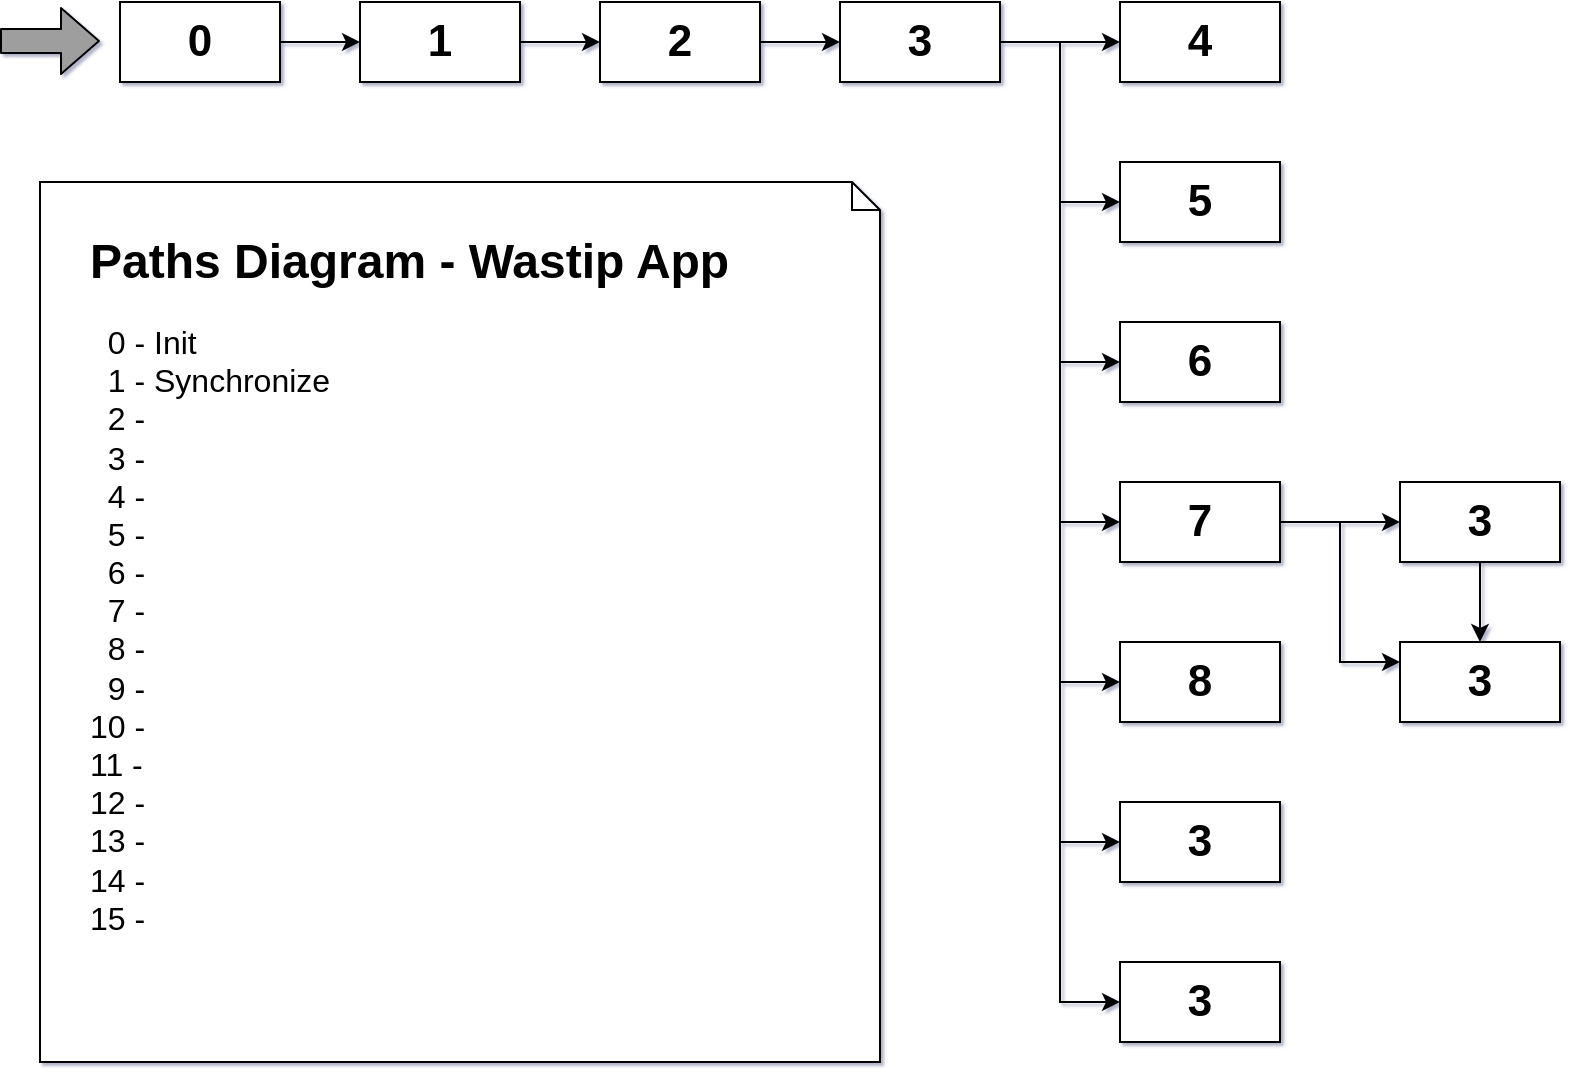 <mxfile version="13.6.6" type="github">
  <diagram name="Page-1" id="b5b7bab2-c9e2-2cf4-8b2a-24fd1a2a6d21">
    <mxGraphModel dx="1422" dy="801" grid="1" gridSize="10" guides="1" tooltips="1" connect="1" arrows="1" fold="1" page="1" pageScale="1" pageWidth="1169" pageHeight="827" background="#ffffff" math="0" shadow="1">
      <root>
        <mxCell id="0" />
        <mxCell id="1" parent="0" />
        <mxCell id="TnWyMCdALCPwSi7lhf3z-5" style="edgeStyle=orthogonalEdgeStyle;rounded=0;orthogonalLoop=1;jettySize=auto;html=1;exitX=1;exitY=0.5;exitDx=0;exitDy=0;entryX=0;entryY=0.5;entryDx=0;entryDy=0;" edge="1" parent="1" source="TnWyMCdALCPwSi7lhf3z-1" target="TnWyMCdALCPwSi7lhf3z-3">
          <mxGeometry relative="1" as="geometry" />
        </mxCell>
        <mxCell id="TnWyMCdALCPwSi7lhf3z-1" value="&lt;div&gt;&lt;b&gt;&lt;font style=&quot;font-size: 22px&quot;&gt;0&lt;/font&gt;&lt;/b&gt;&lt;br&gt;&lt;/div&gt;" style="rounded=0;whiteSpace=wrap;html=1;" vertex="1" parent="1">
          <mxGeometry x="80" y="60" width="80" height="40" as="geometry" />
        </mxCell>
        <mxCell id="TnWyMCdALCPwSi7lhf3z-6" value="" style="edgeStyle=orthogonalEdgeStyle;rounded=0;orthogonalLoop=1;jettySize=auto;html=1;" edge="1" parent="1" source="TnWyMCdALCPwSi7lhf3z-3" target="TnWyMCdALCPwSi7lhf3z-4">
          <mxGeometry relative="1" as="geometry" />
        </mxCell>
        <mxCell id="TnWyMCdALCPwSi7lhf3z-3" value="&lt;div&gt;&lt;b&gt;&lt;font style=&quot;font-size: 22px&quot;&gt;1&lt;/font&gt;&lt;/b&gt;&lt;br&gt;&lt;/div&gt;" style="rounded=0;whiteSpace=wrap;html=1;" vertex="1" parent="1">
          <mxGeometry x="200" y="60" width="80" height="40" as="geometry" />
        </mxCell>
        <mxCell id="TnWyMCdALCPwSi7lhf3z-8" value="" style="edgeStyle=orthogonalEdgeStyle;rounded=0;orthogonalLoop=1;jettySize=auto;html=1;" edge="1" parent="1" source="TnWyMCdALCPwSi7lhf3z-4" target="TnWyMCdALCPwSi7lhf3z-7">
          <mxGeometry relative="1" as="geometry" />
        </mxCell>
        <mxCell id="TnWyMCdALCPwSi7lhf3z-4" value="&lt;div&gt;&lt;b&gt;&lt;font style=&quot;font-size: 22px&quot;&gt;2&lt;/font&gt;&lt;/b&gt;&lt;/div&gt;" style="rounded=0;whiteSpace=wrap;html=1;" vertex="1" parent="1">
          <mxGeometry x="320" y="60" width="80" height="40" as="geometry" />
        </mxCell>
        <mxCell id="TnWyMCdALCPwSi7lhf3z-19" value="" style="edgeStyle=orthogonalEdgeStyle;rounded=0;orthogonalLoop=1;jettySize=auto;html=1;labelBackgroundColor=#9E9E9E;fillColor=#9E9E9E;" edge="1" parent="1" source="TnWyMCdALCPwSi7lhf3z-7" target="TnWyMCdALCPwSi7lhf3z-9">
          <mxGeometry relative="1" as="geometry">
            <Array as="points">
              <mxPoint x="550" y="80" />
              <mxPoint x="550" y="80" />
            </Array>
          </mxGeometry>
        </mxCell>
        <mxCell id="TnWyMCdALCPwSi7lhf3z-20" style="edgeStyle=orthogonalEdgeStyle;rounded=0;orthogonalLoop=1;jettySize=auto;html=1;entryX=0;entryY=0.5;entryDx=0;entryDy=0;labelBackgroundColor=#9E9E9E;fillColor=#9E9E9E;" edge="1" parent="1" source="TnWyMCdALCPwSi7lhf3z-7" target="TnWyMCdALCPwSi7lhf3z-10">
          <mxGeometry relative="1" as="geometry">
            <Array as="points">
              <mxPoint x="550" y="80" />
              <mxPoint x="550" y="160" />
            </Array>
          </mxGeometry>
        </mxCell>
        <mxCell id="TnWyMCdALCPwSi7lhf3z-21" style="edgeStyle=orthogonalEdgeStyle;rounded=0;orthogonalLoop=1;jettySize=auto;html=1;entryX=0;entryY=0.5;entryDx=0;entryDy=0;labelBackgroundColor=#9E9E9E;fillColor=#9E9E9E;" edge="1" parent="1" source="TnWyMCdALCPwSi7lhf3z-7" target="TnWyMCdALCPwSi7lhf3z-11">
          <mxGeometry relative="1" as="geometry">
            <Array as="points">
              <mxPoint x="550" y="80" />
              <mxPoint x="550" y="240" />
            </Array>
          </mxGeometry>
        </mxCell>
        <mxCell id="TnWyMCdALCPwSi7lhf3z-22" style="edgeStyle=orthogonalEdgeStyle;rounded=0;orthogonalLoop=1;jettySize=auto;html=1;entryX=0;entryY=0.5;entryDx=0;entryDy=0;labelBackgroundColor=#9E9E9E;fillColor=#9E9E9E;" edge="1" parent="1" source="TnWyMCdALCPwSi7lhf3z-7" target="TnWyMCdALCPwSi7lhf3z-12">
          <mxGeometry relative="1" as="geometry">
            <Array as="points">
              <mxPoint x="550" y="80" />
              <mxPoint x="550" y="320" />
            </Array>
          </mxGeometry>
        </mxCell>
        <mxCell id="TnWyMCdALCPwSi7lhf3z-23" style="edgeStyle=orthogonalEdgeStyle;rounded=0;orthogonalLoop=1;jettySize=auto;html=1;entryX=0;entryY=0.5;entryDx=0;entryDy=0;labelBackgroundColor=#9E9E9E;fillColor=#9E9E9E;" edge="1" parent="1" source="TnWyMCdALCPwSi7lhf3z-7" target="TnWyMCdALCPwSi7lhf3z-13">
          <mxGeometry relative="1" as="geometry">
            <Array as="points">
              <mxPoint x="550" y="80" />
              <mxPoint x="550" y="400" />
            </Array>
          </mxGeometry>
        </mxCell>
        <mxCell id="TnWyMCdALCPwSi7lhf3z-24" style="edgeStyle=orthogonalEdgeStyle;rounded=0;orthogonalLoop=1;jettySize=auto;html=1;entryX=0;entryY=0.5;entryDx=0;entryDy=0;labelBackgroundColor=#9E9E9E;fillColor=#9E9E9E;" edge="1" parent="1" source="TnWyMCdALCPwSi7lhf3z-7" target="TnWyMCdALCPwSi7lhf3z-14">
          <mxGeometry relative="1" as="geometry">
            <Array as="points">
              <mxPoint x="550" y="80" />
              <mxPoint x="550" y="480" />
            </Array>
          </mxGeometry>
        </mxCell>
        <mxCell id="TnWyMCdALCPwSi7lhf3z-25" style="edgeStyle=orthogonalEdgeStyle;rounded=0;orthogonalLoop=1;jettySize=auto;html=1;entryX=0;entryY=0.5;entryDx=0;entryDy=0;labelBackgroundColor=#9E9E9E;fillColor=#9E9E9E;" edge="1" parent="1" source="TnWyMCdALCPwSi7lhf3z-7" target="TnWyMCdALCPwSi7lhf3z-15">
          <mxGeometry relative="1" as="geometry">
            <Array as="points">
              <mxPoint x="550" y="80" />
              <mxPoint x="550" y="560" />
            </Array>
          </mxGeometry>
        </mxCell>
        <mxCell id="TnWyMCdALCPwSi7lhf3z-7" value="&lt;b&gt;&lt;font style=&quot;font-size: 22px&quot;&gt;3&lt;/font&gt;&lt;/b&gt;" style="rounded=0;whiteSpace=wrap;html=1;" vertex="1" parent="1">
          <mxGeometry x="440" y="60" width="80" height="40" as="geometry" />
        </mxCell>
        <mxCell id="TnWyMCdALCPwSi7lhf3z-9" value="&lt;b&gt;&lt;font style=&quot;font-size: 22px&quot;&gt;4&lt;/font&gt;&lt;/b&gt;" style="rounded=0;whiteSpace=wrap;html=1;" vertex="1" parent="1">
          <mxGeometry x="580" y="60" width="80" height="40" as="geometry" />
        </mxCell>
        <mxCell id="TnWyMCdALCPwSi7lhf3z-10" value="&lt;div&gt;&lt;b&gt;&lt;font style=&quot;font-size: 22px&quot;&gt;5&lt;/font&gt;&lt;/b&gt;&lt;/div&gt;" style="rounded=0;whiteSpace=wrap;html=1;" vertex="1" parent="1">
          <mxGeometry x="580" y="140" width="80" height="40" as="geometry" />
        </mxCell>
        <mxCell id="TnWyMCdALCPwSi7lhf3z-11" value="&lt;b&gt;&lt;font style=&quot;font-size: 22px&quot;&gt;6&lt;/font&gt;&lt;/b&gt;" style="rounded=0;whiteSpace=wrap;html=1;" vertex="1" parent="1">
          <mxGeometry x="580" y="220" width="80" height="40" as="geometry" />
        </mxCell>
        <mxCell id="TnWyMCdALCPwSi7lhf3z-29" value="" style="edgeStyle=orthogonalEdgeStyle;rounded=0;orthogonalLoop=1;jettySize=auto;html=1;labelBackgroundColor=#9E9E9E;fillColor=#9E9E9E;" edge="1" parent="1" source="TnWyMCdALCPwSi7lhf3z-12" target="TnWyMCdALCPwSi7lhf3z-27">
          <mxGeometry relative="1" as="geometry" />
        </mxCell>
        <mxCell id="TnWyMCdALCPwSi7lhf3z-33" style="edgeStyle=orthogonalEdgeStyle;rounded=0;orthogonalLoop=1;jettySize=auto;html=1;entryX=0;entryY=0.25;entryDx=0;entryDy=0;labelBackgroundColor=#9E9E9E;fillColor=#9E9E9E;" edge="1" parent="1" source="TnWyMCdALCPwSi7lhf3z-12" target="TnWyMCdALCPwSi7lhf3z-30">
          <mxGeometry relative="1" as="geometry" />
        </mxCell>
        <mxCell id="TnWyMCdALCPwSi7lhf3z-12" value="&lt;b&gt;&lt;font style=&quot;font-size: 22px&quot;&gt;7&lt;/font&gt;&lt;/b&gt;" style="rounded=0;whiteSpace=wrap;html=1;" vertex="1" parent="1">
          <mxGeometry x="580" y="300" width="80" height="40" as="geometry" />
        </mxCell>
        <mxCell id="TnWyMCdALCPwSi7lhf3z-13" value="&lt;b&gt;&lt;font style=&quot;font-size: 22px&quot;&gt;8&lt;/font&gt;&lt;/b&gt;" style="rounded=0;whiteSpace=wrap;html=1;" vertex="1" parent="1">
          <mxGeometry x="580" y="380" width="80" height="40" as="geometry" />
        </mxCell>
        <mxCell id="TnWyMCdALCPwSi7lhf3z-14" value="&lt;b&gt;&lt;font style=&quot;font-size: 22px&quot;&gt;3&lt;/font&gt;&lt;/b&gt;" style="rounded=0;whiteSpace=wrap;html=1;" vertex="1" parent="1">
          <mxGeometry x="580" y="460" width="80" height="40" as="geometry" />
        </mxCell>
        <mxCell id="TnWyMCdALCPwSi7lhf3z-26" style="edgeStyle=orthogonalEdgeStyle;rounded=0;orthogonalLoop=1;jettySize=auto;html=1;exitX=0;exitY=0.5;exitDx=0;exitDy=0;labelBackgroundColor=#9E9E9E;fillColor=#9E9E9E;" edge="1" parent="1" source="TnWyMCdALCPwSi7lhf3z-15">
          <mxGeometry relative="1" as="geometry">
            <mxPoint x="580" y="560" as="targetPoint" />
          </mxGeometry>
        </mxCell>
        <mxCell id="TnWyMCdALCPwSi7lhf3z-15" value="&lt;b&gt;&lt;font style=&quot;font-size: 22px&quot;&gt;3&lt;/font&gt;&lt;/b&gt;" style="rounded=0;whiteSpace=wrap;html=1;" vertex="1" parent="1">
          <mxGeometry x="580" y="540" width="80" height="40" as="geometry" />
        </mxCell>
        <mxCell id="TnWyMCdALCPwSi7lhf3z-17" value="" style="shape=flexArrow;endArrow=classic;html=1;labelBackgroundColor=#9E9E9E;fillColor=#9E9E9E;width=12;endSize=6;" edge="1" parent="1">
          <mxGeometry width="50" height="50" relative="1" as="geometry">
            <mxPoint x="20" y="79.5" as="sourcePoint" />
            <mxPoint x="70" y="79.5" as="targetPoint" />
          </mxGeometry>
        </mxCell>
        <mxCell id="TnWyMCdALCPwSi7lhf3z-31" value="" style="edgeStyle=orthogonalEdgeStyle;rounded=0;orthogonalLoop=1;jettySize=auto;html=1;labelBackgroundColor=#9E9E9E;fillColor=#9E9E9E;" edge="1" parent="1" source="TnWyMCdALCPwSi7lhf3z-27" target="TnWyMCdALCPwSi7lhf3z-30">
          <mxGeometry relative="1" as="geometry" />
        </mxCell>
        <mxCell id="TnWyMCdALCPwSi7lhf3z-27" value="&lt;b&gt;&lt;font style=&quot;font-size: 22px&quot;&gt;3&lt;/font&gt;&lt;/b&gt;" style="rounded=0;whiteSpace=wrap;html=1;" vertex="1" parent="1">
          <mxGeometry x="720" y="300" width="80" height="40" as="geometry" />
        </mxCell>
        <mxCell id="TnWyMCdALCPwSi7lhf3z-30" value="&lt;b&gt;&lt;font style=&quot;font-size: 22px&quot;&gt;3&lt;/font&gt;&lt;/b&gt;" style="rounded=0;whiteSpace=wrap;html=1;" vertex="1" parent="1">
          <mxGeometry x="720" y="380" width="80" height="40" as="geometry" />
        </mxCell>
        <mxCell id="TnWyMCdALCPwSi7lhf3z-40" value="" style="shape=note;whiteSpace=wrap;html=1;size=14;verticalAlign=top;align=left;spacingTop=-6;rounded=0;shadow=0;glass=1;sketch=0;container=1;" vertex="1" parent="1">
          <mxGeometry x="40" y="150" width="420" height="440" as="geometry" />
        </mxCell>
        <mxCell id="TnWyMCdALCPwSi7lhf3z-41" value="&lt;h1&gt;Paths Diagram - Wastip App&lt;br&gt;&lt;/h1&gt;&lt;p&gt;&lt;font style=&quot;font-size: 16px&quot;&gt;&amp;nbsp; 0 - Init&lt;br&gt;&amp;nbsp; 1 - Synchronize&lt;br&gt;&amp;nbsp; 2 - &lt;br&gt;&amp;nbsp; 3 -&lt;br&gt;&amp;nbsp; 4 -&lt;br&gt;&amp;nbsp; 5 - &lt;br&gt;&amp;nbsp; 6 -&lt;br&gt;&amp;nbsp; 7 -&lt;br&gt;&amp;nbsp; 8 -&lt;br&gt;&amp;nbsp; 9 -&lt;br&gt;10 - &lt;br&gt;11 - &lt;br&gt;12 -&lt;br&gt;13 - &lt;br&gt;14 -&lt;br&gt;15 - &lt;br&gt;&lt;/font&gt;&lt;/p&gt;" style="text;html=1;strokeColor=none;fillColor=none;spacing=5;spacingTop=-20;whiteSpace=wrap;overflow=hidden;rounded=0;shadow=0;sketch=0;glass=1;" vertex="1" parent="TnWyMCdALCPwSi7lhf3z-40">
          <mxGeometry x="20" y="20" width="360" height="420" as="geometry" />
        </mxCell>
      </root>
    </mxGraphModel>
  </diagram>
</mxfile>
